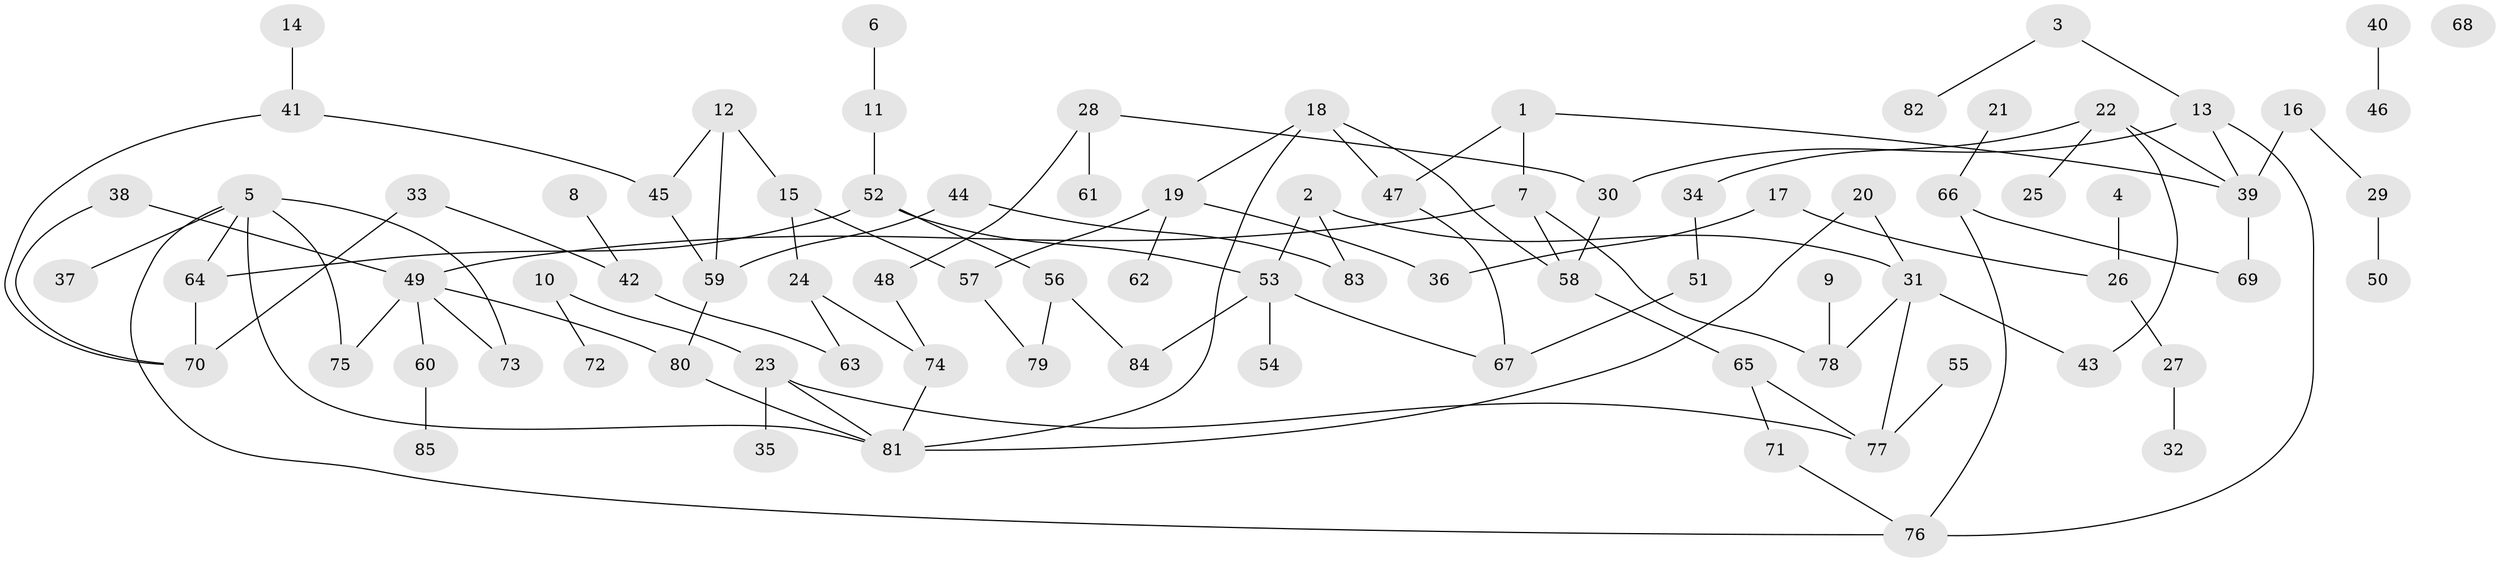 // Generated by graph-tools (version 1.1) at 2025/38/03/09/25 04:38:52]
// undirected, 85 vertices, 107 edges
graph export_dot {
graph [start="1"]
  node [color=gray90,style=filled];
  1;
  2;
  3;
  4;
  5;
  6;
  7;
  8;
  9;
  10;
  11;
  12;
  13;
  14;
  15;
  16;
  17;
  18;
  19;
  20;
  21;
  22;
  23;
  24;
  25;
  26;
  27;
  28;
  29;
  30;
  31;
  32;
  33;
  34;
  35;
  36;
  37;
  38;
  39;
  40;
  41;
  42;
  43;
  44;
  45;
  46;
  47;
  48;
  49;
  50;
  51;
  52;
  53;
  54;
  55;
  56;
  57;
  58;
  59;
  60;
  61;
  62;
  63;
  64;
  65;
  66;
  67;
  68;
  69;
  70;
  71;
  72;
  73;
  74;
  75;
  76;
  77;
  78;
  79;
  80;
  81;
  82;
  83;
  84;
  85;
  1 -- 7;
  1 -- 39;
  1 -- 47;
  2 -- 31;
  2 -- 53;
  2 -- 83;
  3 -- 13;
  3 -- 82;
  4 -- 26;
  5 -- 37;
  5 -- 64;
  5 -- 73;
  5 -- 75;
  5 -- 76;
  5 -- 81;
  6 -- 11;
  7 -- 49;
  7 -- 58;
  7 -- 78;
  8 -- 42;
  9 -- 78;
  10 -- 23;
  10 -- 72;
  11 -- 52;
  12 -- 15;
  12 -- 45;
  12 -- 59;
  13 -- 30;
  13 -- 39;
  13 -- 76;
  14 -- 41;
  15 -- 24;
  15 -- 57;
  16 -- 29;
  16 -- 39;
  17 -- 26;
  17 -- 36;
  18 -- 19;
  18 -- 47;
  18 -- 58;
  18 -- 81;
  19 -- 36;
  19 -- 57;
  19 -- 62;
  20 -- 31;
  20 -- 81;
  21 -- 66;
  22 -- 25;
  22 -- 34;
  22 -- 39;
  22 -- 43;
  23 -- 35;
  23 -- 77;
  23 -- 81;
  24 -- 63;
  24 -- 74;
  26 -- 27;
  27 -- 32;
  28 -- 30;
  28 -- 48;
  28 -- 61;
  29 -- 50;
  30 -- 58;
  31 -- 43;
  31 -- 77;
  31 -- 78;
  33 -- 42;
  33 -- 70;
  34 -- 51;
  38 -- 49;
  38 -- 70;
  39 -- 69;
  40 -- 46;
  41 -- 45;
  41 -- 70;
  42 -- 63;
  44 -- 59;
  44 -- 83;
  45 -- 59;
  47 -- 67;
  48 -- 74;
  49 -- 60;
  49 -- 73;
  49 -- 75;
  49 -- 80;
  51 -- 67;
  52 -- 53;
  52 -- 56;
  52 -- 64;
  53 -- 54;
  53 -- 67;
  53 -- 84;
  55 -- 77;
  56 -- 79;
  56 -- 84;
  57 -- 79;
  58 -- 65;
  59 -- 80;
  60 -- 85;
  64 -- 70;
  65 -- 71;
  65 -- 77;
  66 -- 69;
  66 -- 76;
  71 -- 76;
  74 -- 81;
  80 -- 81;
}
